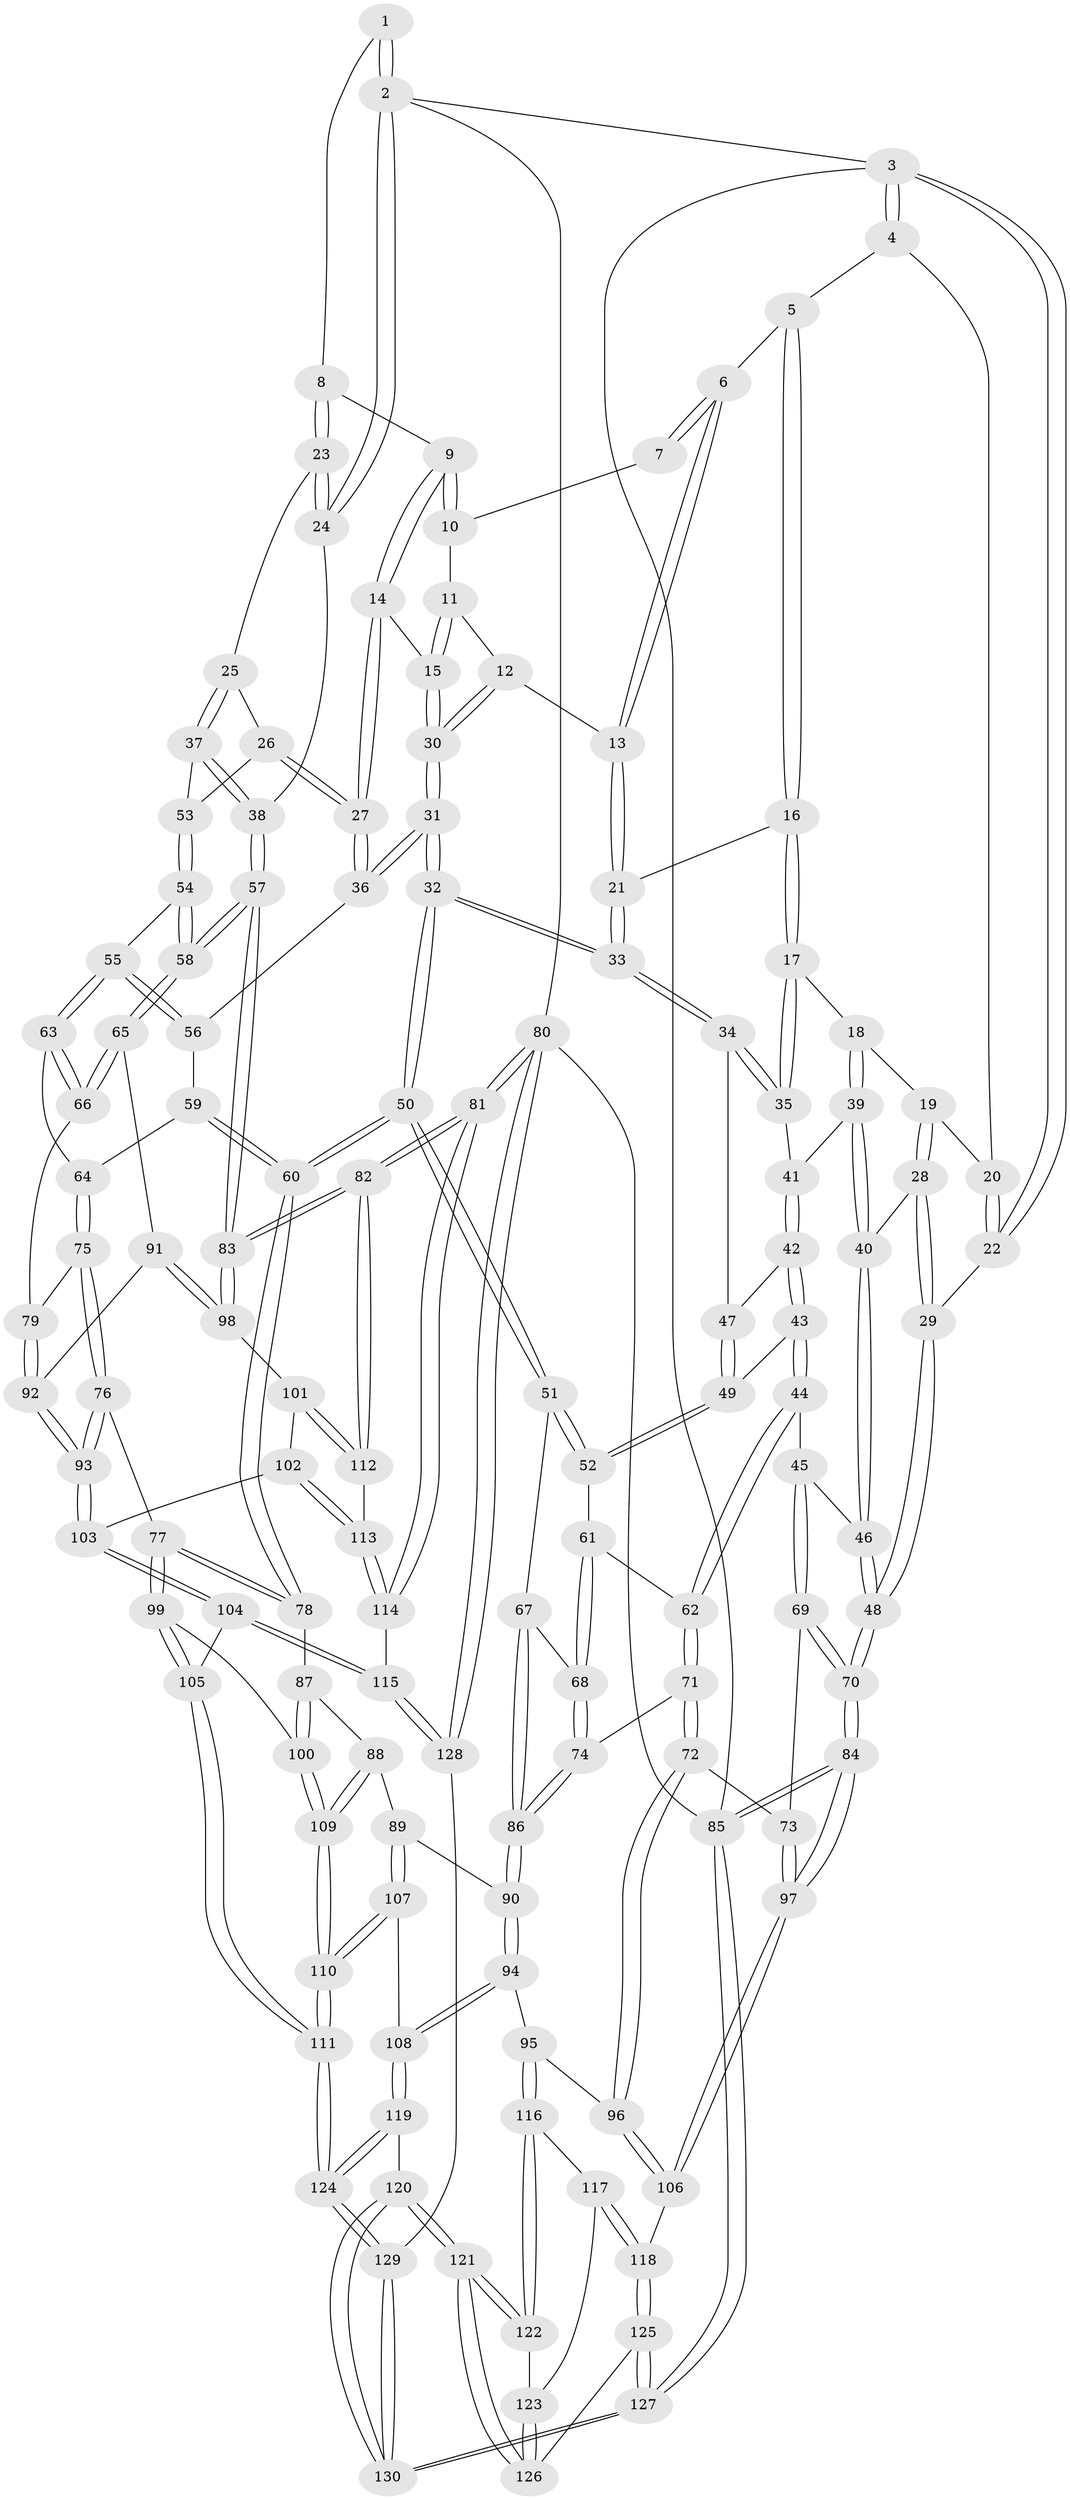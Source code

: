 // coarse degree distribution, {4: 0.3333333333333333, 3: 0.28205128205128205, 5: 0.07692307692307693, 7: 0.02564102564102564, 9: 0.02564102564102564, 6: 0.15384615384615385, 2: 0.05128205128205128, 8: 0.05128205128205128}
// Generated by graph-tools (version 1.1) at 2025/05/03/04/25 22:05:25]
// undirected, 130 vertices, 322 edges
graph export_dot {
graph [start="1"]
  node [color=gray90,style=filled];
  1 [pos="+0.7166045078135188+0"];
  2 [pos="+1+0"];
  3 [pos="+0+0"];
  4 [pos="+0.2098913171654139+0"];
  5 [pos="+0.2656823922037439+0"];
  6 [pos="+0.4340798532532611+0"];
  7 [pos="+0.5686166655631942+0"];
  8 [pos="+0.7962670164246928+0.07568453148352235"];
  9 [pos="+0.7523660808862507+0.10645587564744995"];
  10 [pos="+0.6332725117522483+0.029050461357664554"];
  11 [pos="+0.6308858693073837+0.04016983060144991"];
  12 [pos="+0.5219686269392902+0.1530471953415607"];
  13 [pos="+0.47273682169918857+0.1410597480491355"];
  14 [pos="+0.7211139825622664+0.16163327041549364"];
  15 [pos="+0.6397299751116369+0.17943953174789928"];
  16 [pos="+0.24991396459537785+0.14158416865739432"];
  17 [pos="+0.240914418754143+0.15964038557464888"];
  18 [pos="+0.18958447846350054+0.18450301070670125"];
  19 [pos="+0.1289231748851599+0.16043552100790048"];
  20 [pos="+0.09271777299045023+0.11380714391338752"];
  21 [pos="+0.46184329654448975+0.15372214103394524"];
  22 [pos="+0+0.07791970962844622"];
  23 [pos="+0.8592606890243495+0.09519487129712173"];
  24 [pos="+1+0"];
  25 [pos="+0.8863187843326978+0.19247198368273075"];
  26 [pos="+0.8256576038071677+0.2909276231337011"];
  27 [pos="+0.8155264251953622+0.29496787328575097"];
  28 [pos="+0.0010455198516522316+0.22796904973324178"];
  29 [pos="+0+0.21634574456458228"];
  30 [pos="+0.6156697389817425+0.1969512347128251"];
  31 [pos="+0.6180227639841714+0.3304076206166898"];
  32 [pos="+0.5402666006146686+0.42088728245990353"];
  33 [pos="+0.4215453880397184+0.29487787164249213"];
  34 [pos="+0.3812339276001772+0.2970857400910316"];
  35 [pos="+0.29302690164426587+0.23479279461425778"];
  36 [pos="+0.7982125191954063+0.31686589002490323"];
  37 [pos="+1+0.19980776669013225"];
  38 [pos="+1+0.16424303872146492"];
  39 [pos="+0.15843250276932594+0.2618401701961627"];
  40 [pos="+0.1323275545088651+0.29195299591934953"];
  41 [pos="+0.24237530118006498+0.31375657964417586"];
  42 [pos="+0.25020603804609376+0.3469836210544007"];
  43 [pos="+0.23264478005547634+0.3785320583827304"];
  44 [pos="+0.1405505087051909+0.41230515991817307"];
  45 [pos="+0.1347007530664536+0.4107068850566547"];
  46 [pos="+0.12081339525505418+0.3855825987790097"];
  47 [pos="+0.35739130357133664+0.31960075533040216"];
  48 [pos="+0+0.2915475134975865"];
  49 [pos="+0.3113153587836504+0.42899194339097396"];
  50 [pos="+0.5400528965226775+0.44099639988532047"];
  51 [pos="+0.41409696374795574+0.48283663717163844"];
  52 [pos="+0.3160387978244978+0.4439641490923371"];
  53 [pos="+0.9195327789990413+0.3254742522523249"];
  54 [pos="+0.9434141847471862+0.37258277411445245"];
  55 [pos="+0.8930706610056679+0.45439621037138694"];
  56 [pos="+0.7995275024922449+0.3371466352187832"];
  57 [pos="+1+0.48305262008660504"];
  58 [pos="+1+0.48231299665620636"];
  59 [pos="+0.7663298673694757+0.447572074756698"];
  60 [pos="+0.5792594414200626+0.5066641769504785"];
  61 [pos="+0.2933344704116092+0.4667019750091727"];
  62 [pos="+0.1815550809977383+0.4582344098991878"];
  63 [pos="+0.8955665776985096+0.47724648566018063"];
  64 [pos="+0.8032477407304195+0.49038035685794507"];
  65 [pos="+0.9563764324488107+0.5239706393996183"];
  66 [pos="+0.9278261724724272+0.5092580897470856"];
  67 [pos="+0.3673514295381427+0.5534983043303106"];
  68 [pos="+0.2774794491144933+0.5258221492766431"];
  69 [pos="+0.06320804406851359+0.5068545904897586"];
  70 [pos="+0+0.5360401278667771"];
  71 [pos="+0.21902394267068354+0.5589970454110749"];
  72 [pos="+0.17622060325325822+0.6224628332451345"];
  73 [pos="+0.10740966838437875+0.5783655251180319"];
  74 [pos="+0.24373178350083038+0.5526871654936706"];
  75 [pos="+0.7906263621092299+0.5590052650735905"];
  76 [pos="+0.7501622768164852+0.586539977205174"];
  77 [pos="+0.6733524973158403+0.5986016875949463"];
  78 [pos="+0.5804455503247921+0.5125973420696099"];
  79 [pos="+0.8285791538613123+0.5714201568494589"];
  80 [pos="+1+1"];
  81 [pos="+1+1"];
  82 [pos="+1+1"];
  83 [pos="+1+0.709753120834094"];
  84 [pos="+0+0.7130038586247671"];
  85 [pos="+0+1"];
  86 [pos="+0.3587424709296982+0.6330868197681904"];
  87 [pos="+0.5708472955550572+0.5282698721977631"];
  88 [pos="+0.47292630508551414+0.6532804010139343"];
  89 [pos="+0.4381307638355402+0.6574011117883777"];
  90 [pos="+0.3592704655485371+0.6357249870290874"];
  91 [pos="+0.9232013754650196+0.6117296581130014"];
  92 [pos="+0.8800498293093935+0.6394983084166086"];
  93 [pos="+0.8512843969617425+0.6979832434848222"];
  94 [pos="+0.2669668503973551+0.7258303493906076"];
  95 [pos="+0.23269373991177097+0.7228364725330532"];
  96 [pos="+0.17815592698790367+0.6333756634224363"];
  97 [pos="+0+0.7309817081527622"];
  98 [pos="+1+0.698912029367083"];
  99 [pos="+0.6843452014753069+0.6826577791066837"];
  100 [pos="+0.577893506444426+0.7469093830969895"];
  101 [pos="+0.9080299326329112+0.7454285665242157"];
  102 [pos="+0.8799903663940764+0.7461788830775751"];
  103 [pos="+0.8478412065328887+0.7338551942910042"];
  104 [pos="+0.7661595786306415+0.7798080808839748"];
  105 [pos="+0.7653578578519477+0.7796837113700744"];
  106 [pos="+0+0.7423229432261347"];
  107 [pos="+0.39748134974506844+0.7824365779972009"];
  108 [pos="+0.3266132066002733+0.7880526082206427"];
  109 [pos="+0.5392401496246543+0.7871442955138404"];
  110 [pos="+0.5321440222418009+0.8421988829894848"];
  111 [pos="+0.5578900860742444+0.9196013757795765"];
  112 [pos="+1+0.8622233908444206"];
  113 [pos="+0.9048919532793789+0.820015780278136"];
  114 [pos="+0.8942749228673487+0.9074133391078405"];
  115 [pos="+0.8176379224620477+0.9003812035378665"];
  116 [pos="+0.2286347308604166+0.727189833791986"];
  117 [pos="+0.15884753289552123+0.7681810582512039"];
  118 [pos="+0.022782489827577846+0.778483291739464"];
  119 [pos="+0.3252577911889536+0.8758439463631614"];
  120 [pos="+0.24953905111244412+0.9380937813285072"];
  121 [pos="+0.23862988846663594+0.9212023712067315"];
  122 [pos="+0.2204620366381036+0.855461315363734"];
  123 [pos="+0.15234397107203215+0.8485499148389991"];
  124 [pos="+0.5471834095901874+0.9896356428850247"];
  125 [pos="+0.08378121208390148+0.9037119219908414"];
  126 [pos="+0.14361932205584454+0.8678944069005863"];
  127 [pos="+0.03637379387827904+1"];
  128 [pos="+0.6472656653638615+1"];
  129 [pos="+0.5706797910805254+1"];
  130 [pos="+0.16142384195810677+1"];
  1 -- 2;
  1 -- 2;
  1 -- 8;
  2 -- 3;
  2 -- 24;
  2 -- 24;
  2 -- 80;
  3 -- 4;
  3 -- 4;
  3 -- 22;
  3 -- 22;
  3 -- 85;
  4 -- 5;
  4 -- 20;
  5 -- 6;
  5 -- 16;
  5 -- 16;
  6 -- 7;
  6 -- 7;
  6 -- 13;
  6 -- 13;
  7 -- 10;
  8 -- 9;
  8 -- 23;
  8 -- 23;
  9 -- 10;
  9 -- 10;
  9 -- 14;
  9 -- 14;
  10 -- 11;
  11 -- 12;
  11 -- 15;
  11 -- 15;
  12 -- 13;
  12 -- 30;
  12 -- 30;
  13 -- 21;
  13 -- 21;
  14 -- 15;
  14 -- 27;
  14 -- 27;
  15 -- 30;
  15 -- 30;
  16 -- 17;
  16 -- 17;
  16 -- 21;
  17 -- 18;
  17 -- 35;
  17 -- 35;
  18 -- 19;
  18 -- 39;
  18 -- 39;
  19 -- 20;
  19 -- 28;
  19 -- 28;
  20 -- 22;
  20 -- 22;
  21 -- 33;
  21 -- 33;
  22 -- 29;
  23 -- 24;
  23 -- 24;
  23 -- 25;
  24 -- 38;
  25 -- 26;
  25 -- 37;
  25 -- 37;
  26 -- 27;
  26 -- 27;
  26 -- 53;
  27 -- 36;
  27 -- 36;
  28 -- 29;
  28 -- 29;
  28 -- 40;
  29 -- 48;
  29 -- 48;
  30 -- 31;
  30 -- 31;
  31 -- 32;
  31 -- 32;
  31 -- 36;
  31 -- 36;
  32 -- 33;
  32 -- 33;
  32 -- 50;
  32 -- 50;
  33 -- 34;
  33 -- 34;
  34 -- 35;
  34 -- 35;
  34 -- 47;
  35 -- 41;
  36 -- 56;
  37 -- 38;
  37 -- 38;
  37 -- 53;
  38 -- 57;
  38 -- 57;
  39 -- 40;
  39 -- 40;
  39 -- 41;
  40 -- 46;
  40 -- 46;
  41 -- 42;
  41 -- 42;
  42 -- 43;
  42 -- 43;
  42 -- 47;
  43 -- 44;
  43 -- 44;
  43 -- 49;
  44 -- 45;
  44 -- 62;
  44 -- 62;
  45 -- 46;
  45 -- 69;
  45 -- 69;
  46 -- 48;
  46 -- 48;
  47 -- 49;
  47 -- 49;
  48 -- 70;
  48 -- 70;
  49 -- 52;
  49 -- 52;
  50 -- 51;
  50 -- 51;
  50 -- 60;
  50 -- 60;
  51 -- 52;
  51 -- 52;
  51 -- 67;
  52 -- 61;
  53 -- 54;
  53 -- 54;
  54 -- 55;
  54 -- 58;
  54 -- 58;
  55 -- 56;
  55 -- 56;
  55 -- 63;
  55 -- 63;
  56 -- 59;
  57 -- 58;
  57 -- 58;
  57 -- 83;
  57 -- 83;
  58 -- 65;
  58 -- 65;
  59 -- 60;
  59 -- 60;
  59 -- 64;
  60 -- 78;
  60 -- 78;
  61 -- 62;
  61 -- 68;
  61 -- 68;
  62 -- 71;
  62 -- 71;
  63 -- 64;
  63 -- 66;
  63 -- 66;
  64 -- 75;
  64 -- 75;
  65 -- 66;
  65 -- 66;
  65 -- 91;
  66 -- 79;
  67 -- 68;
  67 -- 86;
  67 -- 86;
  68 -- 74;
  68 -- 74;
  69 -- 70;
  69 -- 70;
  69 -- 73;
  70 -- 84;
  70 -- 84;
  71 -- 72;
  71 -- 72;
  71 -- 74;
  72 -- 73;
  72 -- 96;
  72 -- 96;
  73 -- 97;
  73 -- 97;
  74 -- 86;
  74 -- 86;
  75 -- 76;
  75 -- 76;
  75 -- 79;
  76 -- 77;
  76 -- 93;
  76 -- 93;
  77 -- 78;
  77 -- 78;
  77 -- 99;
  77 -- 99;
  78 -- 87;
  79 -- 92;
  79 -- 92;
  80 -- 81;
  80 -- 81;
  80 -- 128;
  80 -- 128;
  80 -- 85;
  81 -- 82;
  81 -- 82;
  81 -- 114;
  81 -- 114;
  82 -- 83;
  82 -- 83;
  82 -- 112;
  82 -- 112;
  83 -- 98;
  83 -- 98;
  84 -- 85;
  84 -- 85;
  84 -- 97;
  84 -- 97;
  85 -- 127;
  85 -- 127;
  86 -- 90;
  86 -- 90;
  87 -- 88;
  87 -- 100;
  87 -- 100;
  88 -- 89;
  88 -- 109;
  88 -- 109;
  89 -- 90;
  89 -- 107;
  89 -- 107;
  90 -- 94;
  90 -- 94;
  91 -- 92;
  91 -- 98;
  91 -- 98;
  92 -- 93;
  92 -- 93;
  93 -- 103;
  93 -- 103;
  94 -- 95;
  94 -- 108;
  94 -- 108;
  95 -- 96;
  95 -- 116;
  95 -- 116;
  96 -- 106;
  96 -- 106;
  97 -- 106;
  97 -- 106;
  98 -- 101;
  99 -- 100;
  99 -- 105;
  99 -- 105;
  100 -- 109;
  100 -- 109;
  101 -- 102;
  101 -- 112;
  101 -- 112;
  102 -- 103;
  102 -- 113;
  102 -- 113;
  103 -- 104;
  103 -- 104;
  104 -- 105;
  104 -- 115;
  104 -- 115;
  105 -- 111;
  105 -- 111;
  106 -- 118;
  107 -- 108;
  107 -- 110;
  107 -- 110;
  108 -- 119;
  108 -- 119;
  109 -- 110;
  109 -- 110;
  110 -- 111;
  110 -- 111;
  111 -- 124;
  111 -- 124;
  112 -- 113;
  113 -- 114;
  113 -- 114;
  114 -- 115;
  115 -- 128;
  115 -- 128;
  116 -- 117;
  116 -- 122;
  116 -- 122;
  117 -- 118;
  117 -- 118;
  117 -- 123;
  118 -- 125;
  118 -- 125;
  119 -- 120;
  119 -- 124;
  119 -- 124;
  120 -- 121;
  120 -- 121;
  120 -- 130;
  120 -- 130;
  121 -- 122;
  121 -- 122;
  121 -- 126;
  121 -- 126;
  122 -- 123;
  123 -- 126;
  123 -- 126;
  124 -- 129;
  124 -- 129;
  125 -- 126;
  125 -- 127;
  125 -- 127;
  127 -- 130;
  127 -- 130;
  128 -- 129;
  129 -- 130;
  129 -- 130;
}
